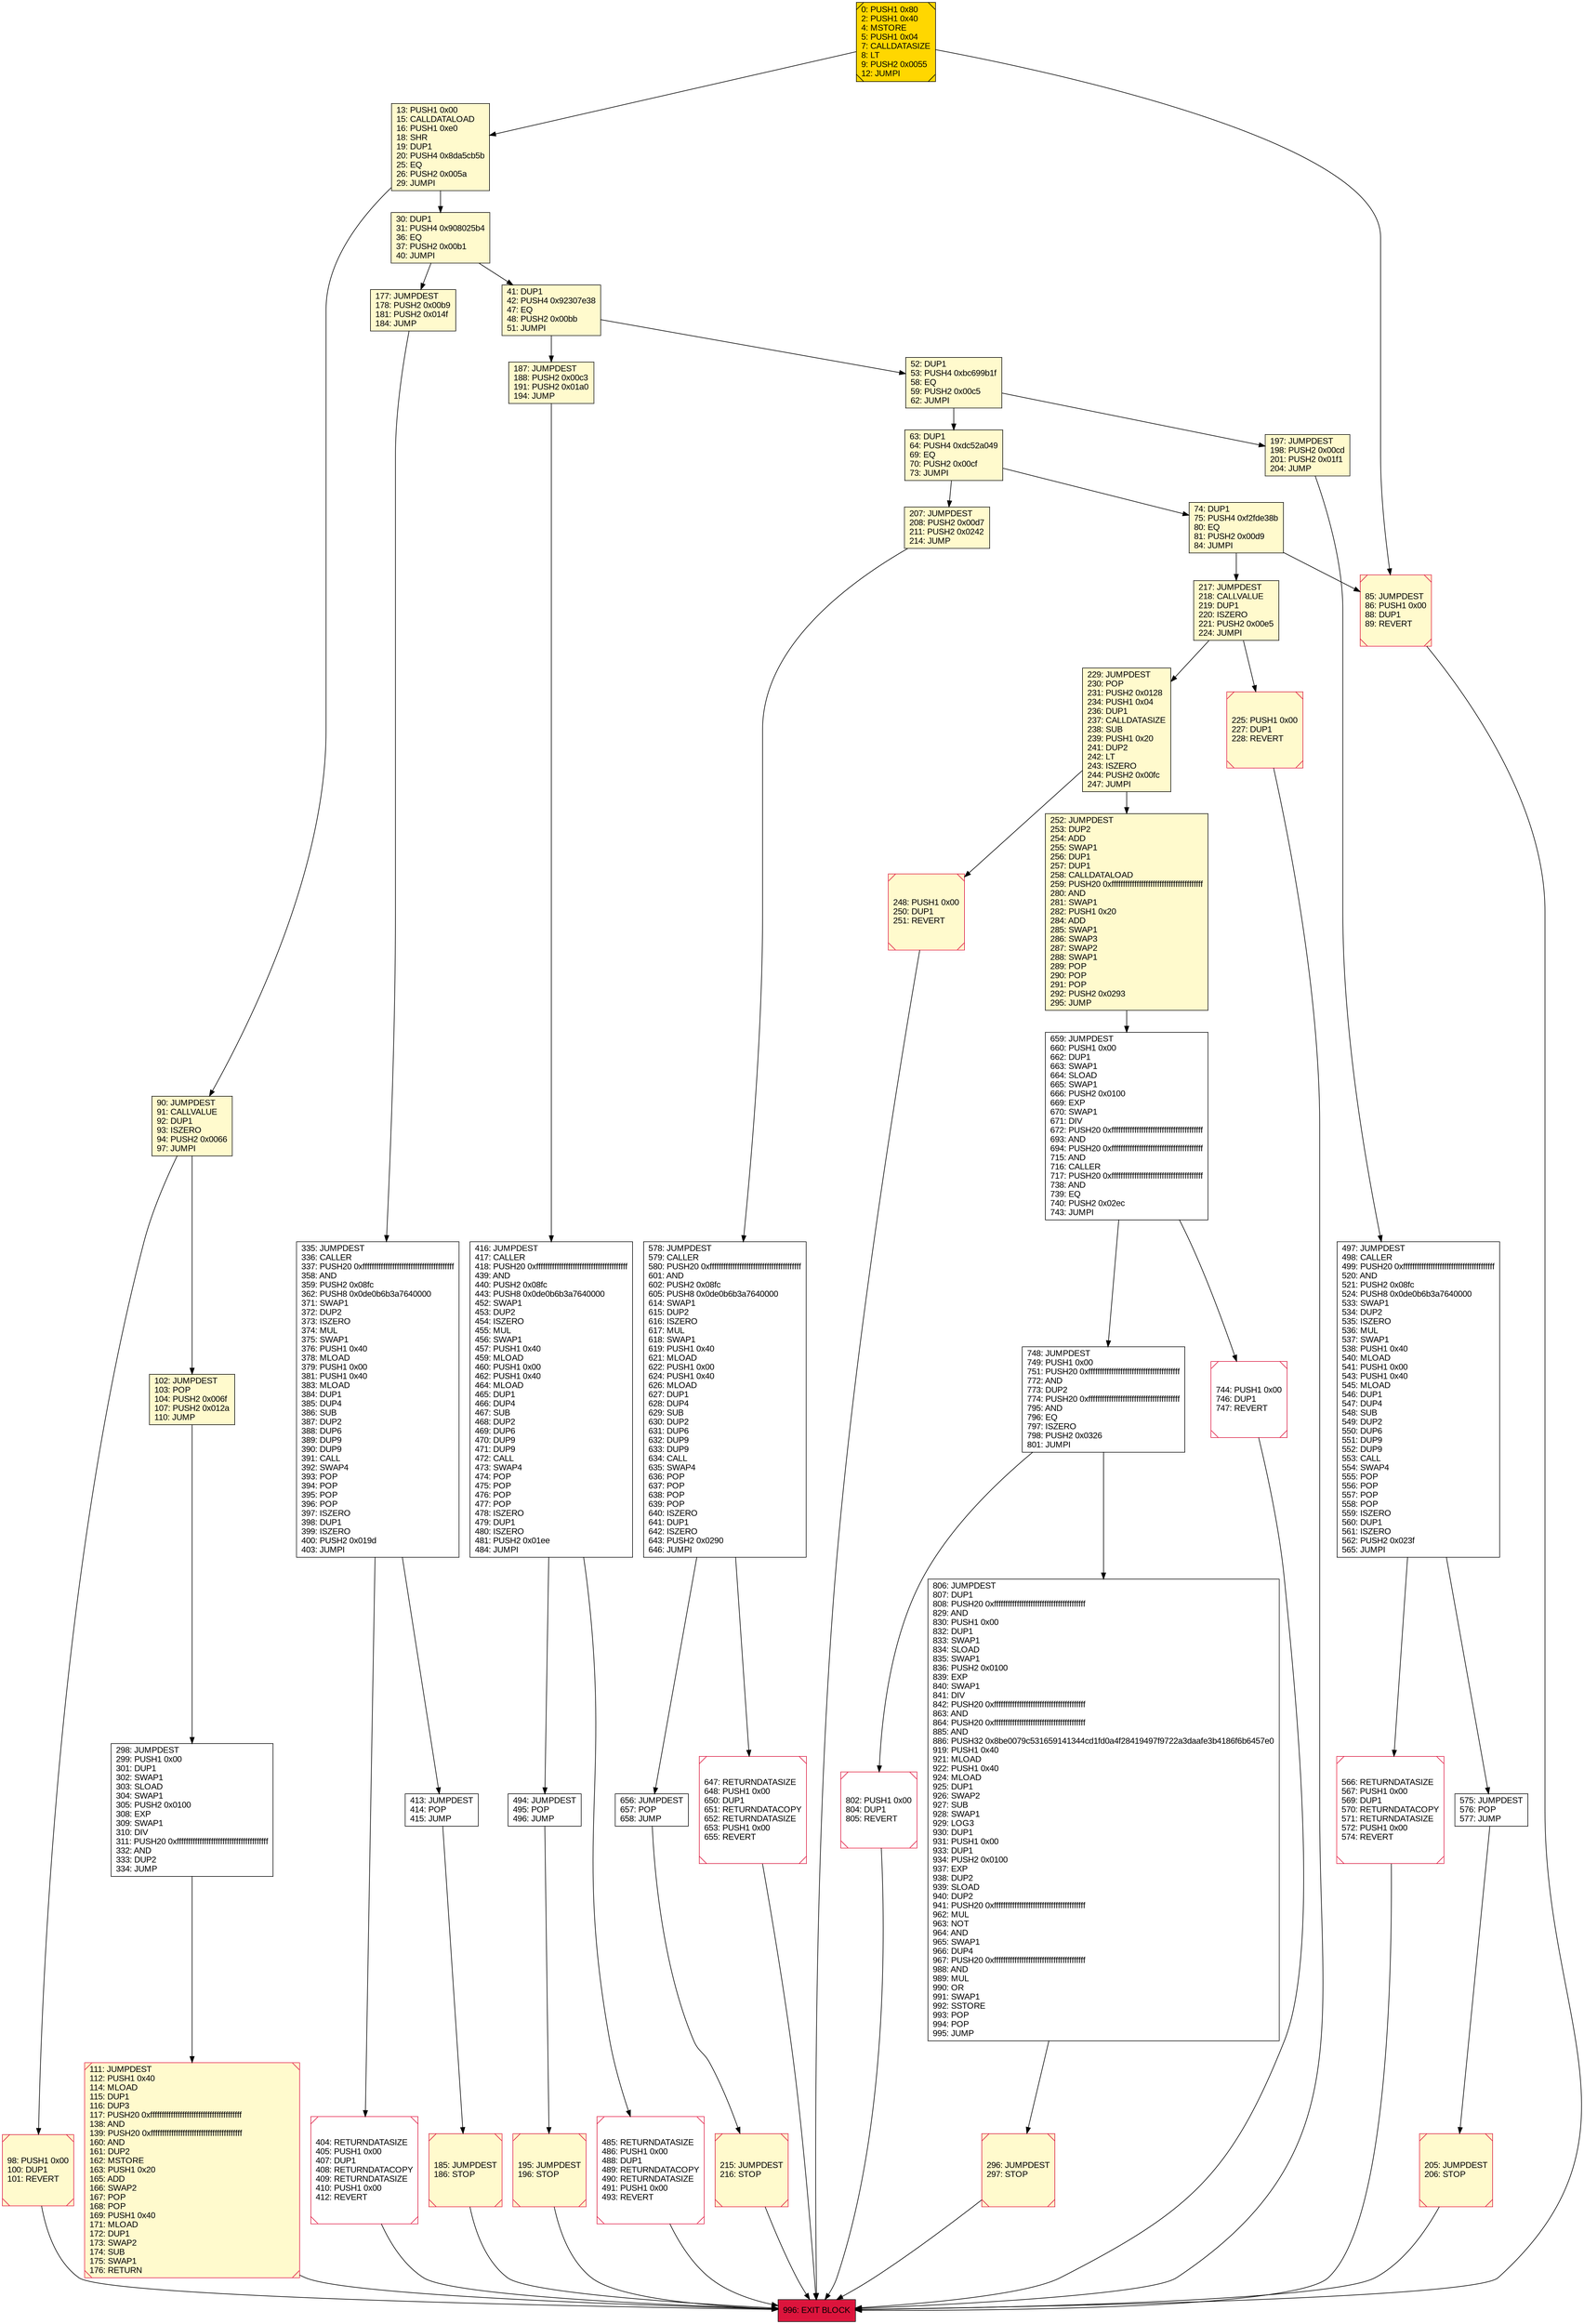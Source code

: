 digraph G {
bgcolor=transparent rankdir=UD;
node [shape=box style=filled color=black fillcolor=white fontname=arial fontcolor=black];
225 [label="225: PUSH1 0x00\l227: DUP1\l228: REVERT\l" fillcolor=lemonchiffon shape=Msquare color=crimson ];
177 [label="177: JUMPDEST\l178: PUSH2 0x00b9\l181: PUSH2 0x014f\l184: JUMP\l" fillcolor=lemonchiffon ];
98 [label="98: PUSH1 0x00\l100: DUP1\l101: REVERT\l" fillcolor=lemonchiffon shape=Msquare color=crimson ];
215 [label="215: JUMPDEST\l216: STOP\l" fillcolor=lemonchiffon shape=Msquare color=crimson ];
802 [label="802: PUSH1 0x00\l804: DUP1\l805: REVERT\l" shape=Msquare color=crimson ];
659 [label="659: JUMPDEST\l660: PUSH1 0x00\l662: DUP1\l663: SWAP1\l664: SLOAD\l665: SWAP1\l666: PUSH2 0x0100\l669: EXP\l670: SWAP1\l671: DIV\l672: PUSH20 0xffffffffffffffffffffffffffffffffffffffff\l693: AND\l694: PUSH20 0xffffffffffffffffffffffffffffffffffffffff\l715: AND\l716: CALLER\l717: PUSH20 0xffffffffffffffffffffffffffffffffffffffff\l738: AND\l739: EQ\l740: PUSH2 0x02ec\l743: JUMPI\l" ];
578 [label="578: JUMPDEST\l579: CALLER\l580: PUSH20 0xffffffffffffffffffffffffffffffffffffffff\l601: AND\l602: PUSH2 0x08fc\l605: PUSH8 0x0de0b6b3a7640000\l614: SWAP1\l615: DUP2\l616: ISZERO\l617: MUL\l618: SWAP1\l619: PUSH1 0x40\l621: MLOAD\l622: PUSH1 0x00\l624: PUSH1 0x40\l626: MLOAD\l627: DUP1\l628: DUP4\l629: SUB\l630: DUP2\l631: DUP6\l632: DUP9\l633: DUP9\l634: CALL\l635: SWAP4\l636: POP\l637: POP\l638: POP\l639: POP\l640: ISZERO\l641: DUP1\l642: ISZERO\l643: PUSH2 0x0290\l646: JUMPI\l" ];
494 [label="494: JUMPDEST\l495: POP\l496: JUMP\l" ];
744 [label="744: PUSH1 0x00\l746: DUP1\l747: REVERT\l" shape=Msquare color=crimson ];
63 [label="63: DUP1\l64: PUSH4 0xdc52a049\l69: EQ\l70: PUSH2 0x00cf\l73: JUMPI\l" fillcolor=lemonchiffon ];
207 [label="207: JUMPDEST\l208: PUSH2 0x00d7\l211: PUSH2 0x0242\l214: JUMP\l" fillcolor=lemonchiffon ];
252 [label="252: JUMPDEST\l253: DUP2\l254: ADD\l255: SWAP1\l256: DUP1\l257: DUP1\l258: CALLDATALOAD\l259: PUSH20 0xffffffffffffffffffffffffffffffffffffffff\l280: AND\l281: SWAP1\l282: PUSH1 0x20\l284: ADD\l285: SWAP1\l286: SWAP3\l287: SWAP2\l288: SWAP1\l289: POP\l290: POP\l291: POP\l292: PUSH2 0x0293\l295: JUMP\l" fillcolor=lemonchiffon ];
74 [label="74: DUP1\l75: PUSH4 0xf2fde38b\l80: EQ\l81: PUSH2 0x00d9\l84: JUMPI\l" fillcolor=lemonchiffon ];
217 [label="217: JUMPDEST\l218: CALLVALUE\l219: DUP1\l220: ISZERO\l221: PUSH2 0x00e5\l224: JUMPI\l" fillcolor=lemonchiffon ];
404 [label="404: RETURNDATASIZE\l405: PUSH1 0x00\l407: DUP1\l408: RETURNDATACOPY\l409: RETURNDATASIZE\l410: PUSH1 0x00\l412: REVERT\l" shape=Msquare color=crimson ];
85 [label="85: JUMPDEST\l86: PUSH1 0x00\l88: DUP1\l89: REVERT\l" fillcolor=lemonchiffon shape=Msquare color=crimson ];
90 [label="90: JUMPDEST\l91: CALLVALUE\l92: DUP1\l93: ISZERO\l94: PUSH2 0x0066\l97: JUMPI\l" fillcolor=lemonchiffon ];
41 [label="41: DUP1\l42: PUSH4 0x92307e38\l47: EQ\l48: PUSH2 0x00bb\l51: JUMPI\l" fillcolor=lemonchiffon ];
806 [label="806: JUMPDEST\l807: DUP1\l808: PUSH20 0xffffffffffffffffffffffffffffffffffffffff\l829: AND\l830: PUSH1 0x00\l832: DUP1\l833: SWAP1\l834: SLOAD\l835: SWAP1\l836: PUSH2 0x0100\l839: EXP\l840: SWAP1\l841: DIV\l842: PUSH20 0xffffffffffffffffffffffffffffffffffffffff\l863: AND\l864: PUSH20 0xffffffffffffffffffffffffffffffffffffffff\l885: AND\l886: PUSH32 0x8be0079c531659141344cd1fd0a4f28419497f9722a3daafe3b4186f6b6457e0\l919: PUSH1 0x40\l921: MLOAD\l922: PUSH1 0x40\l924: MLOAD\l925: DUP1\l926: SWAP2\l927: SUB\l928: SWAP1\l929: LOG3\l930: DUP1\l931: PUSH1 0x00\l933: DUP1\l934: PUSH2 0x0100\l937: EXP\l938: DUP2\l939: SLOAD\l940: DUP2\l941: PUSH20 0xffffffffffffffffffffffffffffffffffffffff\l962: MUL\l963: NOT\l964: AND\l965: SWAP1\l966: DUP4\l967: PUSH20 0xffffffffffffffffffffffffffffffffffffffff\l988: AND\l989: MUL\l990: OR\l991: SWAP1\l992: SSTORE\l993: POP\l994: POP\l995: JUMP\l" ];
195 [label="195: JUMPDEST\l196: STOP\l" fillcolor=lemonchiffon shape=Msquare color=crimson ];
575 [label="575: JUMPDEST\l576: POP\l577: JUMP\l" ];
205 [label="205: JUMPDEST\l206: STOP\l" fillcolor=lemonchiffon shape=Msquare color=crimson ];
248 [label="248: PUSH1 0x00\l250: DUP1\l251: REVERT\l" fillcolor=lemonchiffon shape=Msquare color=crimson ];
102 [label="102: JUMPDEST\l103: POP\l104: PUSH2 0x006f\l107: PUSH2 0x012a\l110: JUMP\l" fillcolor=lemonchiffon ];
298 [label="298: JUMPDEST\l299: PUSH1 0x00\l301: DUP1\l302: SWAP1\l303: SLOAD\l304: SWAP1\l305: PUSH2 0x0100\l308: EXP\l309: SWAP1\l310: DIV\l311: PUSH20 0xffffffffffffffffffffffffffffffffffffffff\l332: AND\l333: DUP2\l334: JUMP\l" ];
647 [label="647: RETURNDATASIZE\l648: PUSH1 0x00\l650: DUP1\l651: RETURNDATACOPY\l652: RETURNDATASIZE\l653: PUSH1 0x00\l655: REVERT\l" shape=Msquare color=crimson ];
187 [label="187: JUMPDEST\l188: PUSH2 0x00c3\l191: PUSH2 0x01a0\l194: JUMP\l" fillcolor=lemonchiffon ];
229 [label="229: JUMPDEST\l230: POP\l231: PUSH2 0x0128\l234: PUSH1 0x04\l236: DUP1\l237: CALLDATASIZE\l238: SUB\l239: PUSH1 0x20\l241: DUP2\l242: LT\l243: ISZERO\l244: PUSH2 0x00fc\l247: JUMPI\l" fillcolor=lemonchiffon ];
996 [label="996: EXIT BLOCK\l" fillcolor=crimson ];
197 [label="197: JUMPDEST\l198: PUSH2 0x00cd\l201: PUSH2 0x01f1\l204: JUMP\l" fillcolor=lemonchiffon ];
52 [label="52: DUP1\l53: PUSH4 0xbc699b1f\l58: EQ\l59: PUSH2 0x00c5\l62: JUMPI\l" fillcolor=lemonchiffon ];
13 [label="13: PUSH1 0x00\l15: CALLDATALOAD\l16: PUSH1 0xe0\l18: SHR\l19: DUP1\l20: PUSH4 0x8da5cb5b\l25: EQ\l26: PUSH2 0x005a\l29: JUMPI\l" fillcolor=lemonchiffon ];
185 [label="185: JUMPDEST\l186: STOP\l" fillcolor=lemonchiffon shape=Msquare color=crimson ];
566 [label="566: RETURNDATASIZE\l567: PUSH1 0x00\l569: DUP1\l570: RETURNDATACOPY\l571: RETURNDATASIZE\l572: PUSH1 0x00\l574: REVERT\l" shape=Msquare color=crimson ];
748 [label="748: JUMPDEST\l749: PUSH1 0x00\l751: PUSH20 0xffffffffffffffffffffffffffffffffffffffff\l772: AND\l773: DUP2\l774: PUSH20 0xffffffffffffffffffffffffffffffffffffffff\l795: AND\l796: EQ\l797: ISZERO\l798: PUSH2 0x0326\l801: JUMPI\l" ];
335 [label="335: JUMPDEST\l336: CALLER\l337: PUSH20 0xffffffffffffffffffffffffffffffffffffffff\l358: AND\l359: PUSH2 0x08fc\l362: PUSH8 0x0de0b6b3a7640000\l371: SWAP1\l372: DUP2\l373: ISZERO\l374: MUL\l375: SWAP1\l376: PUSH1 0x40\l378: MLOAD\l379: PUSH1 0x00\l381: PUSH1 0x40\l383: MLOAD\l384: DUP1\l385: DUP4\l386: SUB\l387: DUP2\l388: DUP6\l389: DUP9\l390: DUP9\l391: CALL\l392: SWAP4\l393: POP\l394: POP\l395: POP\l396: POP\l397: ISZERO\l398: DUP1\l399: ISZERO\l400: PUSH2 0x019d\l403: JUMPI\l" ];
656 [label="656: JUMPDEST\l657: POP\l658: JUMP\l" ];
416 [label="416: JUMPDEST\l417: CALLER\l418: PUSH20 0xffffffffffffffffffffffffffffffffffffffff\l439: AND\l440: PUSH2 0x08fc\l443: PUSH8 0x0de0b6b3a7640000\l452: SWAP1\l453: DUP2\l454: ISZERO\l455: MUL\l456: SWAP1\l457: PUSH1 0x40\l459: MLOAD\l460: PUSH1 0x00\l462: PUSH1 0x40\l464: MLOAD\l465: DUP1\l466: DUP4\l467: SUB\l468: DUP2\l469: DUP6\l470: DUP9\l471: DUP9\l472: CALL\l473: SWAP4\l474: POP\l475: POP\l476: POP\l477: POP\l478: ISZERO\l479: DUP1\l480: ISZERO\l481: PUSH2 0x01ee\l484: JUMPI\l" ];
0 [label="0: PUSH1 0x80\l2: PUSH1 0x40\l4: MSTORE\l5: PUSH1 0x04\l7: CALLDATASIZE\l8: LT\l9: PUSH2 0x0055\l12: JUMPI\l" fillcolor=lemonchiffon shape=Msquare fillcolor=gold ];
30 [label="30: DUP1\l31: PUSH4 0x908025b4\l36: EQ\l37: PUSH2 0x00b1\l40: JUMPI\l" fillcolor=lemonchiffon ];
413 [label="413: JUMPDEST\l414: POP\l415: JUMP\l" ];
111 [label="111: JUMPDEST\l112: PUSH1 0x40\l114: MLOAD\l115: DUP1\l116: DUP3\l117: PUSH20 0xffffffffffffffffffffffffffffffffffffffff\l138: AND\l139: PUSH20 0xffffffffffffffffffffffffffffffffffffffff\l160: AND\l161: DUP2\l162: MSTORE\l163: PUSH1 0x20\l165: ADD\l166: SWAP2\l167: POP\l168: POP\l169: PUSH1 0x40\l171: MLOAD\l172: DUP1\l173: SWAP2\l174: SUB\l175: SWAP1\l176: RETURN\l" fillcolor=lemonchiffon shape=Msquare color=crimson ];
497 [label="497: JUMPDEST\l498: CALLER\l499: PUSH20 0xffffffffffffffffffffffffffffffffffffffff\l520: AND\l521: PUSH2 0x08fc\l524: PUSH8 0x0de0b6b3a7640000\l533: SWAP1\l534: DUP2\l535: ISZERO\l536: MUL\l537: SWAP1\l538: PUSH1 0x40\l540: MLOAD\l541: PUSH1 0x00\l543: PUSH1 0x40\l545: MLOAD\l546: DUP1\l547: DUP4\l548: SUB\l549: DUP2\l550: DUP6\l551: DUP9\l552: DUP9\l553: CALL\l554: SWAP4\l555: POP\l556: POP\l557: POP\l558: POP\l559: ISZERO\l560: DUP1\l561: ISZERO\l562: PUSH2 0x023f\l565: JUMPI\l" ];
296 [label="296: JUMPDEST\l297: STOP\l" fillcolor=lemonchiffon shape=Msquare color=crimson ];
485 [label="485: RETURNDATASIZE\l486: PUSH1 0x00\l488: DUP1\l489: RETURNDATACOPY\l490: RETURNDATASIZE\l491: PUSH1 0x00\l493: REVERT\l" shape=Msquare color=crimson ];
74 -> 217;
207 -> 578;
252 -> 659;
335 -> 413;
497 -> 566;
578 -> 647;
13 -> 30;
413 -> 185;
485 -> 996;
494 -> 195;
298 -> 111;
225 -> 996;
497 -> 575;
98 -> 996;
215 -> 996;
744 -> 996;
748 -> 802;
195 -> 996;
85 -> 996;
335 -> 404;
229 -> 248;
659 -> 748;
30 -> 177;
205 -> 996;
248 -> 996;
41 -> 52;
578 -> 656;
102 -> 298;
63 -> 207;
575 -> 205;
659 -> 744;
52 -> 197;
63 -> 74;
416 -> 485;
185 -> 996;
566 -> 996;
41 -> 187;
90 -> 102;
217 -> 225;
90 -> 98;
197 -> 497;
0 -> 13;
111 -> 996;
296 -> 996;
74 -> 85;
52 -> 63;
187 -> 416;
748 -> 806;
802 -> 996;
806 -> 296;
0 -> 85;
404 -> 996;
217 -> 229;
30 -> 41;
229 -> 252;
416 -> 494;
656 -> 215;
177 -> 335;
647 -> 996;
13 -> 90;
}
